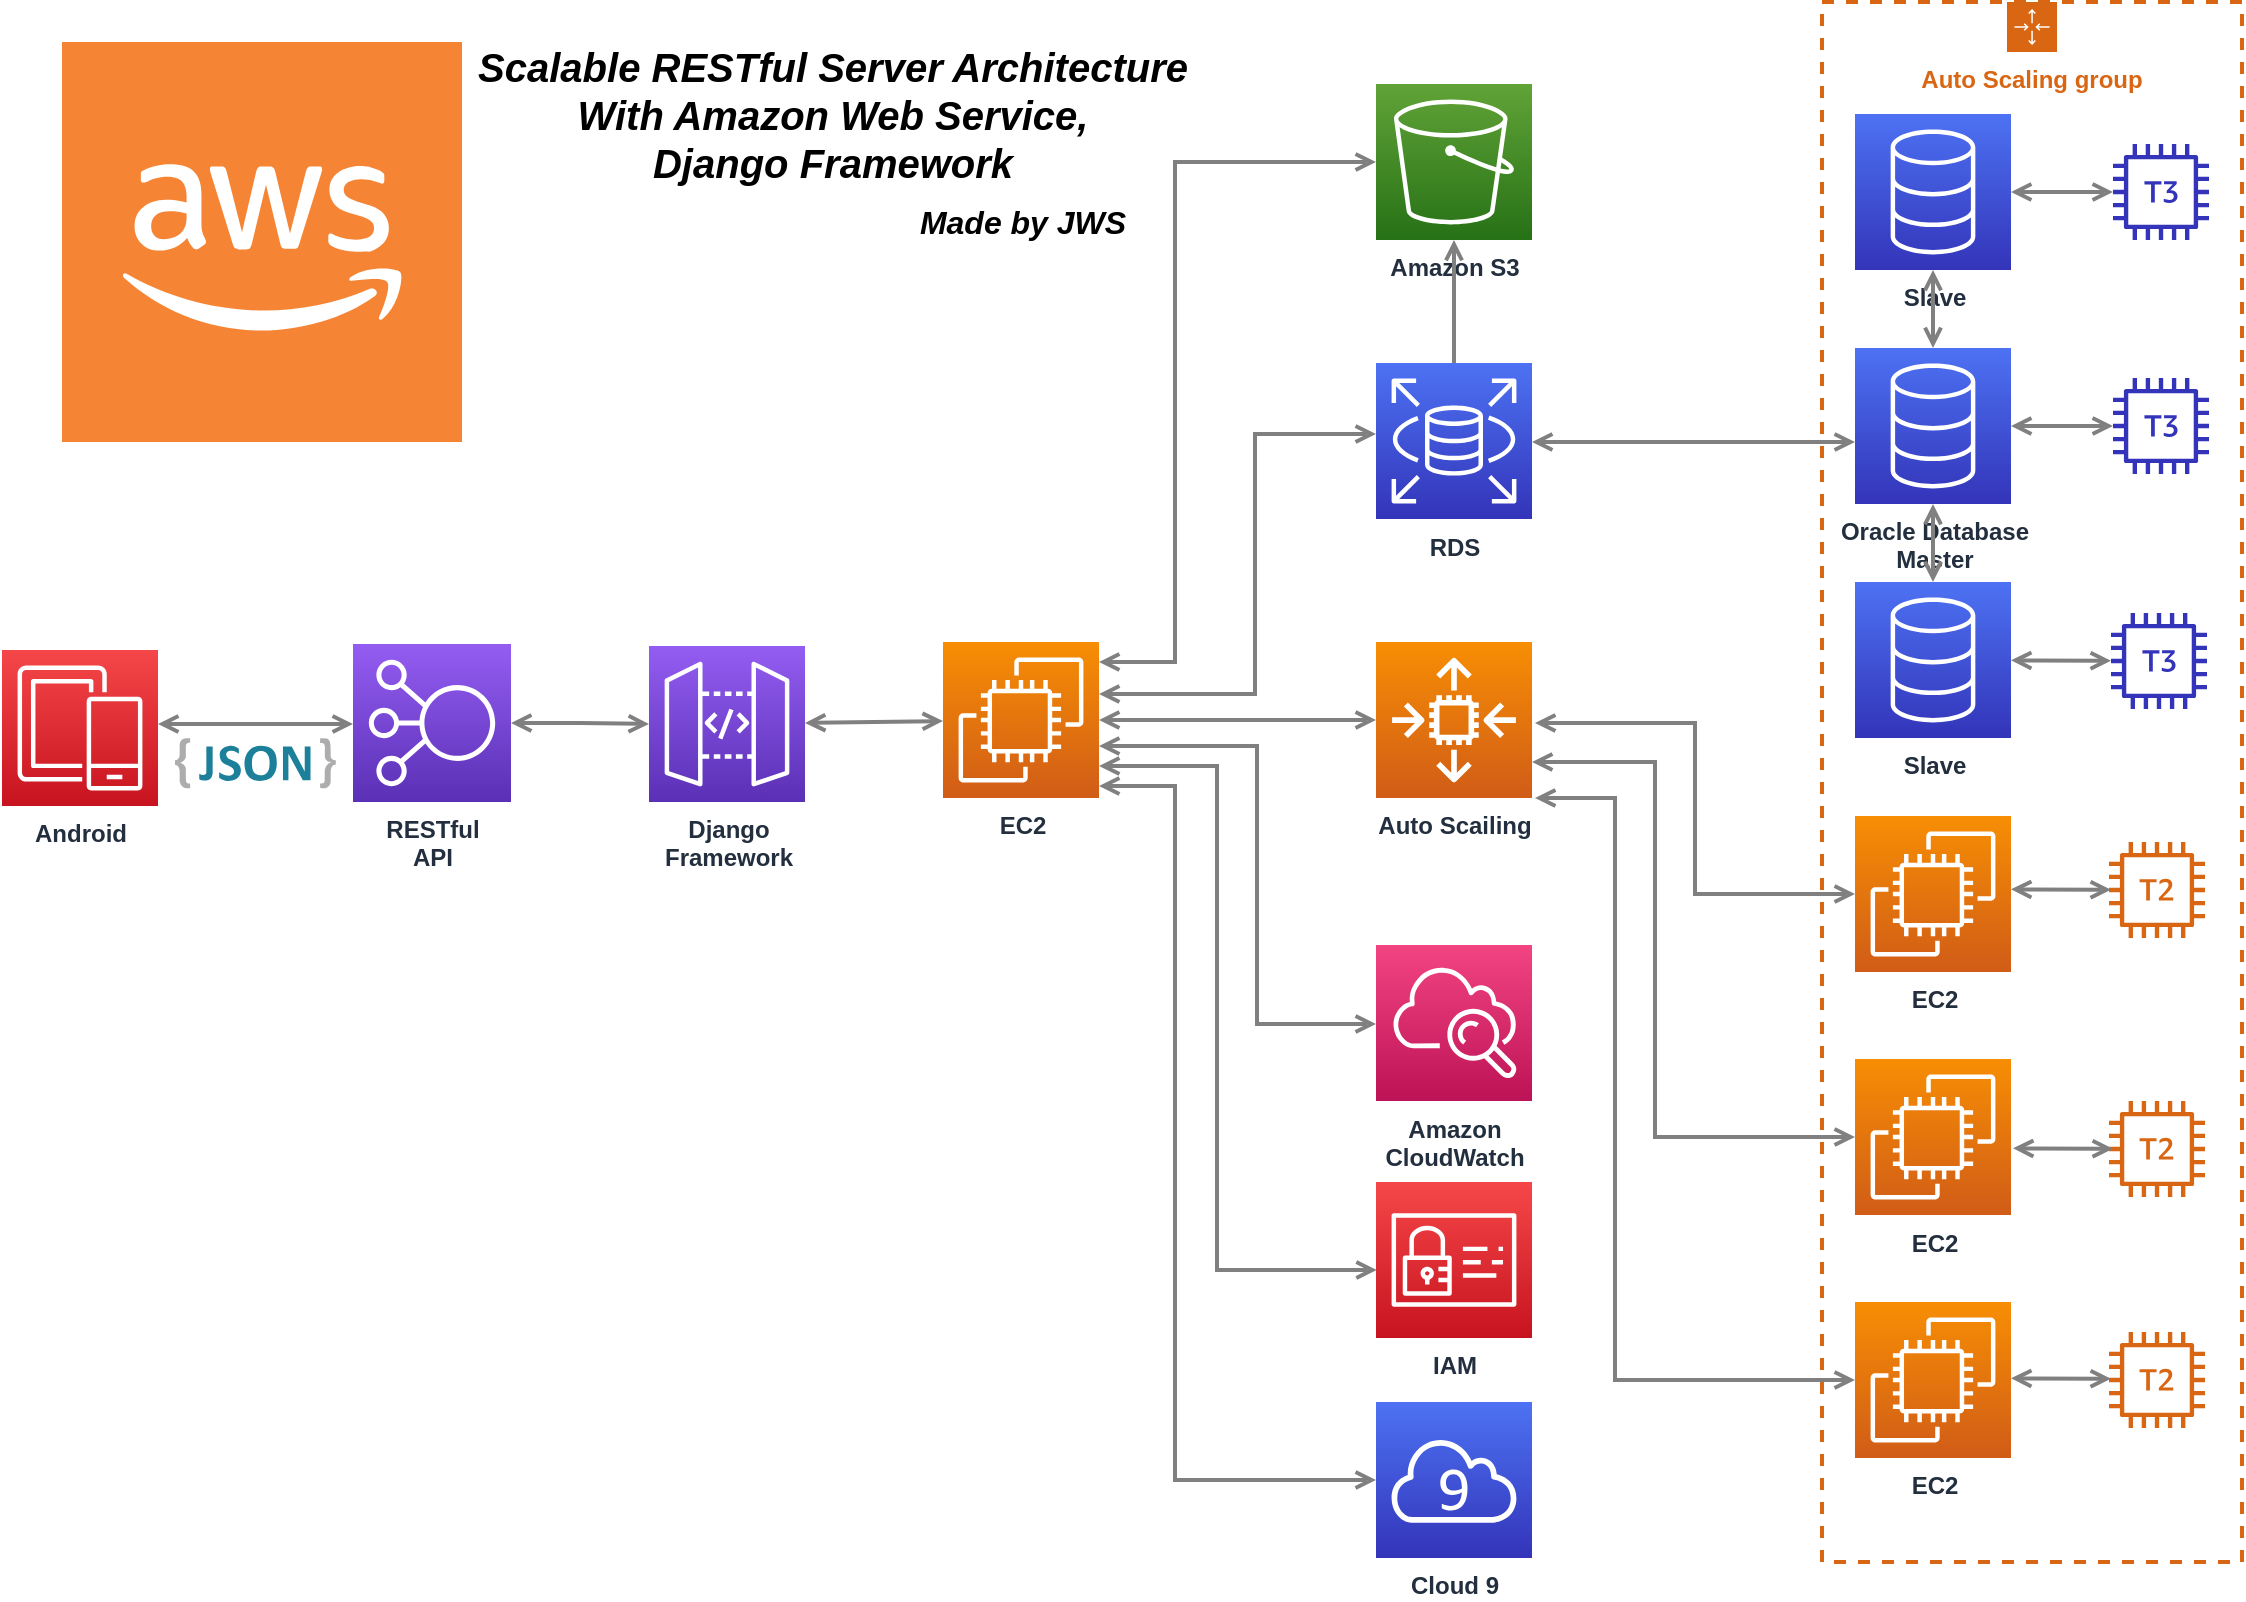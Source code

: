 <mxfile version="12.3.2" type="github" pages="1">
  <diagram id="Ht1M8jgEwFfnCIfOTk4-" name="Page-1">
    <mxGraphModel dx="1209" dy="650" grid="1" gridSize="10" guides="1" tooltips="1" connect="1" arrows="1" fold="1" page="1" pageScale="1" pageWidth="1169" pageHeight="827" math="0" shadow="0">
      <root>
        <mxCell id="0"/>
        <mxCell id="1" parent="0"/>
        <mxCell id="UEzPUAAOIrF-is8g5C7q-131" style="edgeStyle=orthogonalEdgeStyle;rounded=0;orthogonalLoop=1;jettySize=auto;html=1;startArrow=open;startFill=0;endArrow=open;endFill=0;strokeWidth=2;strokeColor=#808080;" parent="1" edge="1">
          <mxGeometry relative="1" as="geometry">
            <Array as="points">
              <mxPoint x="636.5" y="366"/>
              <mxPoint x="636.5" y="236"/>
            </Array>
            <mxPoint x="558.5" y="366" as="sourcePoint"/>
            <mxPoint x="697.0" y="236" as="targetPoint"/>
          </mxGeometry>
        </mxCell>
        <mxCell id="UEzPUAAOIrF-is8g5C7q-132" style="edgeStyle=orthogonalEdgeStyle;rounded=0;orthogonalLoop=1;jettySize=auto;html=1;startArrow=open;startFill=0;endArrow=open;endFill=0;strokeWidth=2;strokeColor=#808080;" parent="1" source="02hSYp207ZbuOktpREeJ-1" target="UEzPUAAOIrF-is8g5C7q-116" edge="1">
          <mxGeometry relative="1" as="geometry">
            <Array as="points">
              <mxPoint x="596.5" y="350"/>
              <mxPoint x="596.5" y="100"/>
            </Array>
            <mxPoint x="555" y="372" as="sourcePoint"/>
            <mxPoint x="696.5" y="100" as="targetPoint"/>
          </mxGeometry>
        </mxCell>
        <mxCell id="UEzPUAAOIrF-is8g5C7q-133" style="rounded=0;orthogonalLoop=1;jettySize=auto;html=1;startArrow=open;startFill=0;endArrow=open;endFill=0;strokeWidth=2;strokeColor=#808080;" parent="1" source="02hSYp207ZbuOktpREeJ-1" target="02hSYp207ZbuOktpREeJ-8" edge="1">
          <mxGeometry relative="1" as="geometry">
            <mxPoint x="555" y="382" as="sourcePoint"/>
            <mxPoint x="697.0" y="416" as="targetPoint"/>
          </mxGeometry>
        </mxCell>
        <mxCell id="UEzPUAAOIrF-is8g5C7q-134" style="edgeStyle=orthogonalEdgeStyle;rounded=0;orthogonalLoop=1;jettySize=auto;html=1;startArrow=open;startFill=0;endArrow=open;endFill=0;strokeWidth=2;strokeColor=#808080;" parent="1" source="02hSYp207ZbuOktpREeJ-1" target="UEzPUAAOIrF-is8g5C7q-121" edge="1">
          <mxGeometry relative="1" as="geometry">
            <Array as="points">
              <mxPoint x="637.5" y="392"/>
              <mxPoint x="637.5" y="531"/>
            </Array>
            <mxPoint x="555" y="392" as="sourcePoint"/>
          </mxGeometry>
        </mxCell>
        <mxCell id="UEzPUAAOIrF-is8g5C7q-135" style="edgeStyle=orthogonalEdgeStyle;rounded=0;orthogonalLoop=1;jettySize=auto;html=1;startArrow=open;startFill=0;endArrow=open;endFill=0;strokeWidth=2;strokeColor=#808080;" parent="1" source="02hSYp207ZbuOktpREeJ-1" edge="1">
          <mxGeometry relative="1" as="geometry">
            <Array as="points">
              <mxPoint x="617.5" y="402"/>
              <mxPoint x="617.5" y="654"/>
            </Array>
            <mxPoint x="555" y="402" as="sourcePoint"/>
            <mxPoint x="697.383" y="654" as="targetPoint"/>
          </mxGeometry>
        </mxCell>
        <mxCell id="UEzPUAAOIrF-is8g5C7q-136" style="edgeStyle=orthogonalEdgeStyle;rounded=0;orthogonalLoop=1;jettySize=auto;html=1;startArrow=open;startFill=0;endArrow=open;endFill=0;strokeWidth=2;strokeColor=#808080;" parent="1" source="02hSYp207ZbuOktpREeJ-1" target="02hSYp207ZbuOktpREeJ-11" edge="1">
          <mxGeometry relative="1" as="geometry">
            <Array as="points">
              <mxPoint x="596.5" y="412"/>
              <mxPoint x="596.5" y="759"/>
            </Array>
            <mxPoint x="555" y="412" as="sourcePoint"/>
            <mxPoint x="697.0" y="730" as="targetPoint"/>
          </mxGeometry>
        </mxCell>
        <mxCell id="UEzPUAAOIrF-is8g5C7q-116" value="&lt;b&gt;Amazon S3&lt;/b&gt;" style="outlineConnect=0;fontColor=#232F3E;gradientColor=#60A337;gradientDirection=north;fillColor=#277116;strokeColor=#ffffff;dashed=0;verticalLabelPosition=bottom;verticalAlign=top;align=center;html=1;fontSize=12;fontStyle=0;aspect=fixed;shape=mxgraph.aws4.resourceIcon;resIcon=mxgraph.aws4.s3;labelBackgroundColor=#ffffff;" parent="1" vertex="1">
          <mxGeometry x="697.0" y="61" width="78" height="78" as="geometry"/>
        </mxCell>
        <mxCell id="UEzPUAAOIrF-is8g5C7q-121" value="Amazon&lt;br&gt;CloudWatch&lt;br&gt;" style="outlineConnect=0;fontColor=#232F3E;gradientColor=#F34482;gradientDirection=north;fillColor=#BC1356;strokeColor=#ffffff;dashed=0;verticalLabelPosition=bottom;verticalAlign=top;align=center;html=1;fontSize=12;fontStyle=1;aspect=fixed;shape=mxgraph.aws4.resourceIcon;resIcon=mxgraph.aws4.cloudwatch;labelBackgroundColor=#ffffff;" parent="1" vertex="1">
          <mxGeometry x="697.0" y="491.5" width="78" height="78" as="geometry"/>
        </mxCell>
        <mxCell id="02hSYp207ZbuOktpREeJ-1" value="EC2" style="outlineConnect=0;fontColor=#232F3E;gradientColor=#F78E04;gradientDirection=north;fillColor=#D05C17;strokeColor=#ffffff;dashed=0;verticalLabelPosition=bottom;verticalAlign=top;align=center;html=1;fontSize=12;fontStyle=1;aspect=fixed;shape=mxgraph.aws4.resourceIcon;resIcon=mxgraph.aws4.ec2;" parent="1" vertex="1">
          <mxGeometry x="480.5" y="340" width="78" height="78" as="geometry"/>
        </mxCell>
        <mxCell id="02hSYp207ZbuOktpREeJ-2" value="&lt;b&gt;RDS&lt;/b&gt;" style="outlineConnect=0;fontColor=#232F3E;gradientColor=#4D72F3;gradientDirection=north;fillColor=#3334B9;strokeColor=#ffffff;dashed=0;verticalLabelPosition=bottom;verticalAlign=top;align=center;html=1;fontSize=12;fontStyle=0;aspect=fixed;shape=mxgraph.aws4.resourceIcon;resIcon=mxgraph.aws4.rds;" parent="1" vertex="1">
          <mxGeometry x="697" y="200.5" width="78" height="78" as="geometry"/>
        </mxCell>
        <mxCell id="02hSYp207ZbuOktpREeJ-3" value="Slave" style="outlineConnect=0;fontColor=#232F3E;gradientColor=#4D72F3;gradientDirection=north;fillColor=#3334B9;strokeColor=#ffffff;dashed=0;verticalLabelPosition=bottom;verticalAlign=top;align=center;html=1;fontSize=12;fontStyle=1;aspect=fixed;shape=mxgraph.aws4.resourceIcon;resIcon=mxgraph.aws4.database;" parent="1" vertex="1">
          <mxGeometry x="936.5" y="310" width="78" height="78" as="geometry"/>
        </mxCell>
        <mxCell id="02hSYp207ZbuOktpREeJ-4" value="Oracle Database&lt;br&gt;Master" style="outlineConnect=0;fontColor=#232F3E;gradientColor=#4D72F3;gradientDirection=north;fillColor=#3334B9;strokeColor=#ffffff;dashed=0;verticalLabelPosition=bottom;verticalAlign=top;align=center;html=1;fontSize=12;fontStyle=1;aspect=fixed;shape=mxgraph.aws4.resourceIcon;resIcon=mxgraph.aws4.database;" parent="1" vertex="1">
          <mxGeometry x="936.5" y="193" width="78" height="78" as="geometry"/>
        </mxCell>
        <mxCell id="02hSYp207ZbuOktpREeJ-5" value="Slave" style="outlineConnect=0;fontColor=#232F3E;gradientColor=#4D72F3;gradientDirection=north;fillColor=#3334B9;strokeColor=#ffffff;dashed=0;verticalLabelPosition=bottom;verticalAlign=top;align=center;html=1;fontSize=12;fontStyle=1;aspect=fixed;shape=mxgraph.aws4.resourceIcon;resIcon=mxgraph.aws4.database;" parent="1" vertex="1">
          <mxGeometry x="936.5" y="76" width="78" height="78" as="geometry"/>
        </mxCell>
        <mxCell id="02hSYp207ZbuOktpREeJ-8" value="Auto Scailing" style="outlineConnect=0;fontColor=#232F3E;gradientColor=#F78E04;gradientDirection=north;fillColor=#D05C17;strokeColor=#ffffff;dashed=0;verticalLabelPosition=bottom;verticalAlign=top;align=center;html=1;fontSize=12;fontStyle=1;aspect=fixed;shape=mxgraph.aws4.resourceIcon;resIcon=mxgraph.aws4.auto_scaling2;" parent="1" vertex="1">
          <mxGeometry x="697" y="340" width="78" height="78" as="geometry"/>
        </mxCell>
        <mxCell id="02hSYp207ZbuOktpREeJ-9" value="" style="outlineConnect=0;fontColor=#232F3E;gradientColor=none;fillColor=#D86613;strokeColor=none;dashed=0;verticalLabelPosition=bottom;verticalAlign=top;align=center;html=1;fontSize=12;fontStyle=0;aspect=fixed;pointerEvents=1;shape=mxgraph.aws4.t2_instance;" parent="1" vertex="1">
          <mxGeometry x="1063.5" y="440" width="48" height="48" as="geometry"/>
        </mxCell>
        <mxCell id="02hSYp207ZbuOktpREeJ-11" value="Cloud 9" style="outlineConnect=0;fontColor=#232F3E;gradientColor=#4D72F3;gradientDirection=north;fillColor=#3334B9;strokeColor=#ffffff;dashed=0;verticalLabelPosition=bottom;verticalAlign=top;align=center;html=1;fontSize=12;fontStyle=1;aspect=fixed;shape=mxgraph.aws4.resourceIcon;resIcon=mxgraph.aws4.cloud9;" parent="1" vertex="1">
          <mxGeometry x="697" y="720" width="78" height="78" as="geometry"/>
        </mxCell>
        <mxCell id="02hSYp207ZbuOktpREeJ-17" value="Android" style="outlineConnect=0;fontColor=#232F3E;gradientColor=#F54749;gradientDirection=north;fillColor=#C7131F;strokeColor=#ffffff;dashed=0;verticalLabelPosition=bottom;verticalAlign=top;align=center;html=1;fontSize=12;fontStyle=1;aspect=fixed;shape=mxgraph.aws4.resourceIcon;resIcon=mxgraph.aws4.mobile;" parent="1" vertex="1">
          <mxGeometry x="10" y="344" width="78" height="78" as="geometry"/>
        </mxCell>
        <mxCell id="02hSYp207ZbuOktpREeJ-18" value="IAM" style="outlineConnect=0;fontColor=#232F3E;gradientColor=#F54749;gradientDirection=north;fillColor=#C7131F;strokeColor=#ffffff;dashed=0;verticalLabelPosition=bottom;verticalAlign=top;align=center;html=1;fontSize=12;fontStyle=1;aspect=fixed;shape=mxgraph.aws4.resourceIcon;resIcon=mxgraph.aws4.identity_and_access_management;" parent="1" vertex="1">
          <mxGeometry x="697" y="610" width="78" height="78" as="geometry"/>
        </mxCell>
        <mxCell id="02hSYp207ZbuOktpREeJ-25" value="Django&lt;br&gt;Framework" style="outlineConnect=0;fontColor=#232F3E;gradientColor=#945DF2;gradientDirection=north;fillColor=#5A30B5;strokeColor=#ffffff;dashed=0;verticalLabelPosition=bottom;verticalAlign=top;align=center;html=1;fontSize=12;fontStyle=1;aspect=fixed;shape=mxgraph.aws4.resourceIcon;resIcon=mxgraph.aws4.api_gateway;" parent="1" vertex="1">
          <mxGeometry x="333.5" y="342" width="78" height="78" as="geometry"/>
        </mxCell>
        <mxCell id="02hSYp207ZbuOktpREeJ-27" value="" style="outlineConnect=0;fontColor=#232F3E;gradientColor=none;fillColor=#3334B9;strokeColor=none;dashed=0;verticalLabelPosition=bottom;verticalAlign=top;align=center;html=1;fontSize=12;fontStyle=0;aspect=fixed;pointerEvents=1;shape=mxgraph.aws4.t3_instance;" parent="1" vertex="1">
          <mxGeometry x="1064.5" y="325.5" width="48" height="48" as="geometry"/>
        </mxCell>
        <mxCell id="4u2JqEsfzCHy2befoRDk-4" value="" style="outlineConnect=0;fontColor=#232F3E;gradientColor=none;fillColor=#3334B9;strokeColor=none;dashed=0;verticalLabelPosition=bottom;verticalAlign=top;align=center;html=1;fontSize=12;fontStyle=0;aspect=fixed;pointerEvents=1;shape=mxgraph.aws4.t3_instance;" parent="1" vertex="1">
          <mxGeometry x="1065.5" y="91" width="48" height="48" as="geometry"/>
        </mxCell>
        <mxCell id="02hSYp207ZbuOktpREeJ-32" value="" style="dashed=0;outlineConnect=0;html=1;align=center;labelPosition=center;verticalLabelPosition=bottom;verticalAlign=top;shape=mxgraph.weblogos.json_2;strokeColor=#3334B9;fillColor=#3334B9;" parent="1" vertex="1">
          <mxGeometry x="96.5" y="388" width="80.4" height="25.2" as="geometry"/>
        </mxCell>
        <mxCell id="4u2JqEsfzCHy2befoRDk-3" value="RESTful&lt;br&gt;API" style="outlineConnect=0;fontColor=#232F3E;gradientColor=#945DF2;gradientDirection=south;fillColor=#5A30B5;strokeColor=#ffffff;dashed=0;verticalLabelPosition=bottom;verticalAlign=top;align=center;html=1;fontSize=12;fontStyle=1;aspect=fixed;shape=mxgraph.aws4.resourceIcon;resIcon=mxgraph.aws4.elastic_load_balancing;direction=west;" parent="1" vertex="1">
          <mxGeometry x="185.5" y="341" width="79" height="79" as="geometry"/>
        </mxCell>
        <mxCell id="4u2JqEsfzCHy2befoRDk-6" value="" style="outlineConnect=0;fontColor=#232F3E;gradientColor=none;fillColor=#3334B9;strokeColor=none;dashed=0;verticalLabelPosition=bottom;verticalAlign=top;align=center;html=1;fontSize=12;fontStyle=0;aspect=fixed;pointerEvents=1;shape=mxgraph.aws4.t3_instance;" parent="1" vertex="1">
          <mxGeometry x="1065.5" y="208" width="48" height="48" as="geometry"/>
        </mxCell>
        <mxCell id="4u2JqEsfzCHy2befoRDk-8" style="edgeStyle=orthogonalEdgeStyle;rounded=0;orthogonalLoop=1;jettySize=auto;html=1;startArrow=open;startFill=0;endArrow=open;endFill=0;strokeWidth=2;strokeColor=#808080;" parent="1" source="02hSYp207ZbuOktpREeJ-17" target="4u2JqEsfzCHy2befoRDk-3" edge="1">
          <mxGeometry relative="1" as="geometry">
            <Array as="points">
              <mxPoint x="112.5" y="381"/>
            </Array>
            <mxPoint x="76.5" y="300" as="sourcePoint"/>
            <mxPoint x="136.5" y="300" as="targetPoint"/>
          </mxGeometry>
        </mxCell>
        <mxCell id="4u2JqEsfzCHy2befoRDk-11" style="edgeStyle=orthogonalEdgeStyle;rounded=0;orthogonalLoop=1;jettySize=auto;html=1;startArrow=open;startFill=0;endArrow=open;endFill=0;strokeWidth=2;strokeColor=#808080;" parent="1" source="4u2JqEsfzCHy2befoRDk-3" target="02hSYp207ZbuOktpREeJ-25" edge="1">
          <mxGeometry relative="1" as="geometry">
            <Array as="points"/>
            <mxPoint x="126.5" y="389" as="sourcePoint"/>
            <mxPoint x="195.5" y="389" as="targetPoint"/>
          </mxGeometry>
        </mxCell>
        <mxCell id="4u2JqEsfzCHy2befoRDk-15" style="rounded=0;orthogonalLoop=1;jettySize=auto;html=1;startArrow=open;startFill=0;endArrow=open;endFill=0;strokeWidth=2;strokeColor=#808080;" parent="1" source="02hSYp207ZbuOktpREeJ-25" target="02hSYp207ZbuOktpREeJ-1" edge="1">
          <mxGeometry relative="1" as="geometry">
            <mxPoint x="274.5" y="390.5" as="sourcePoint"/>
            <mxPoint x="343.5" y="390.5" as="targetPoint"/>
          </mxGeometry>
        </mxCell>
        <mxCell id="4u2JqEsfzCHy2befoRDk-18" style="rounded=0;orthogonalLoop=1;jettySize=auto;html=1;startArrow=open;startFill=0;endArrow=open;endFill=0;strokeWidth=2;strokeColor=#808080;edgeStyle=orthogonalEdgeStyle;elbow=vertical;" parent="1" target="02hSYp207ZbuOktpREeJ-4" edge="1">
          <mxGeometry relative="1" as="geometry">
            <mxPoint x="775" y="239.969" as="sourcePoint"/>
            <mxPoint x="844" y="239.031" as="targetPoint"/>
            <Array as="points">
              <mxPoint x="926.5" y="240"/>
              <mxPoint x="926.5" y="240"/>
            </Array>
          </mxGeometry>
        </mxCell>
        <mxCell id="4u2JqEsfzCHy2befoRDk-19" style="rounded=0;orthogonalLoop=1;jettySize=auto;html=1;startArrow=open;startFill=0;endArrow=open;endFill=0;strokeWidth=2;strokeColor=#808080;" parent="1" source="02hSYp207ZbuOktpREeJ-4" target="02hSYp207ZbuOktpREeJ-3" edge="1">
          <mxGeometry relative="1" as="geometry">
            <mxPoint x="892" y="242.469" as="sourcePoint"/>
            <mxPoint x="935.5" y="241.958" as="targetPoint"/>
          </mxGeometry>
        </mxCell>
        <mxCell id="4u2JqEsfzCHy2befoRDk-20" style="rounded=0;orthogonalLoop=1;jettySize=auto;html=1;startArrow=open;startFill=0;endArrow=open;endFill=0;strokeWidth=2;strokeColor=#808080;" parent="1" source="02hSYp207ZbuOktpREeJ-4" target="02hSYp207ZbuOktpREeJ-5" edge="1">
          <mxGeometry relative="1" as="geometry">
            <mxPoint x="794" y="252.469" as="sourcePoint"/>
            <mxPoint x="837.5" y="251.958" as="targetPoint"/>
          </mxGeometry>
        </mxCell>
        <mxCell id="4u2JqEsfzCHy2befoRDk-21" style="rounded=0;orthogonalLoop=1;jettySize=auto;html=1;startArrow=open;startFill=0;endArrow=open;endFill=0;strokeWidth=2;strokeColor=#808080;" parent="1" source="02hSYp207ZbuOktpREeJ-4" target="4u2JqEsfzCHy2befoRDk-6" edge="1">
          <mxGeometry relative="1" as="geometry">
            <mxPoint x="905.5" y="215.72" as="sourcePoint"/>
            <mxPoint x="945.5" y="189.28" as="targetPoint"/>
          </mxGeometry>
        </mxCell>
        <mxCell id="4u2JqEsfzCHy2befoRDk-22" style="rounded=0;orthogonalLoop=1;jettySize=auto;html=1;startArrow=open;startFill=0;endArrow=open;endFill=0;strokeWidth=2;strokeColor=#808080;fontStyle=1" parent="1" source="02hSYp207ZbuOktpREeJ-5" target="4u2JqEsfzCHy2befoRDk-4" edge="1">
          <mxGeometry relative="1" as="geometry">
            <mxPoint x="915.5" y="225.72" as="sourcePoint"/>
            <mxPoint x="955.5" y="199.28" as="targetPoint"/>
          </mxGeometry>
        </mxCell>
        <mxCell id="4u2JqEsfzCHy2befoRDk-23" style="rounded=0;orthogonalLoop=1;jettySize=auto;html=1;startArrow=open;startFill=0;endArrow=open;endFill=0;strokeWidth=2;strokeColor=#808080;" parent="1" source="02hSYp207ZbuOktpREeJ-3" target="02hSYp207ZbuOktpREeJ-27" edge="1">
          <mxGeometry relative="1" as="geometry">
            <mxPoint x="925.5" y="235.72" as="sourcePoint"/>
            <mxPoint x="965.5" y="209.28" as="targetPoint"/>
          </mxGeometry>
        </mxCell>
        <mxCell id="4u2JqEsfzCHy2befoRDk-30" style="rounded=0;orthogonalLoop=1;jettySize=auto;html=1;startArrow=open;startFill=0;endArrow=open;endFill=0;strokeWidth=2;strokeColor=#808080;edgeStyle=elbowEdgeStyle;" parent="1" target="4u2JqEsfzCHy2befoRDk-32" edge="1">
          <mxGeometry relative="1" as="geometry">
            <mxPoint x="776.5" y="380.5" as="sourcePoint"/>
            <mxPoint x="926.5" y="520" as="targetPoint"/>
          </mxGeometry>
        </mxCell>
        <mxCell id="4u2JqEsfzCHy2befoRDk-32" value="EC2" style="outlineConnect=0;fontColor=#232F3E;gradientColor=#F78E04;gradientDirection=north;fillColor=#D05C17;strokeColor=#ffffff;dashed=0;verticalLabelPosition=bottom;verticalAlign=top;align=center;html=1;fontSize=12;fontStyle=1;aspect=fixed;shape=mxgraph.aws4.resourceIcon;resIcon=mxgraph.aws4.ec2;" parent="1" vertex="1">
          <mxGeometry x="936.5" y="427" width="78" height="78" as="geometry"/>
        </mxCell>
        <mxCell id="4u2JqEsfzCHy2befoRDk-33" value="EC2" style="outlineConnect=0;fontColor=#232F3E;gradientColor=#F78E04;gradientDirection=north;fillColor=#D05C17;strokeColor=#ffffff;dashed=0;verticalLabelPosition=bottom;verticalAlign=top;align=center;html=1;fontSize=12;fontStyle=1;aspect=fixed;shape=mxgraph.aws4.resourceIcon;resIcon=mxgraph.aws4.ec2;" parent="1" vertex="1">
          <mxGeometry x="936.5" y="548.5" width="78" height="78" as="geometry"/>
        </mxCell>
        <mxCell id="4u2JqEsfzCHy2befoRDk-34" value="EC2" style="outlineConnect=0;fontColor=#232F3E;gradientColor=#F78E04;gradientDirection=north;fillColor=#D05C17;strokeColor=#ffffff;dashed=0;verticalLabelPosition=bottom;verticalAlign=top;align=center;html=1;fontSize=12;fontStyle=1;aspect=fixed;shape=mxgraph.aws4.resourceIcon;resIcon=mxgraph.aws4.ec2;" parent="1" vertex="1">
          <mxGeometry x="936.5" y="670" width="78" height="78" as="geometry"/>
        </mxCell>
        <mxCell id="4u2JqEsfzCHy2befoRDk-35" value="" style="outlineConnect=0;fontColor=#232F3E;gradientColor=none;fillColor=#D86613;strokeColor=none;dashed=0;verticalLabelPosition=bottom;verticalAlign=top;align=center;html=1;fontSize=12;fontStyle=0;aspect=fixed;pointerEvents=1;shape=mxgraph.aws4.t2_instance;" parent="1" vertex="1">
          <mxGeometry x="1063.5" y="569.5" width="48" height="48" as="geometry"/>
        </mxCell>
        <mxCell id="4u2JqEsfzCHy2befoRDk-36" value="" style="outlineConnect=0;fontColor=#232F3E;gradientColor=none;fillColor=#D86613;strokeColor=none;dashed=0;verticalLabelPosition=bottom;verticalAlign=top;align=center;html=1;fontSize=12;fontStyle=0;aspect=fixed;pointerEvents=1;shape=mxgraph.aws4.t2_instance;" parent="1" vertex="1">
          <mxGeometry x="1063.5" y="685" width="48" height="48" as="geometry"/>
        </mxCell>
        <mxCell id="4u2JqEsfzCHy2befoRDk-37" style="rounded=0;orthogonalLoop=1;jettySize=auto;html=1;startArrow=open;startFill=0;endArrow=open;endFill=0;strokeWidth=2;strokeColor=#808080;exitX=1;exitY=0.769;exitDx=0;exitDy=0;exitPerimeter=0;edgeStyle=elbowEdgeStyle;" parent="1" source="02hSYp207ZbuOktpREeJ-8" target="4u2JqEsfzCHy2befoRDk-33" edge="1">
          <mxGeometry relative="1" as="geometry">
            <mxPoint x="786.5" y="390.5" as="sourcePoint"/>
            <mxPoint x="946.5" y="459.244" as="targetPoint"/>
            <Array as="points">
              <mxPoint x="836.5" y="510"/>
            </Array>
          </mxGeometry>
        </mxCell>
        <mxCell id="4u2JqEsfzCHy2befoRDk-38" style="rounded=0;orthogonalLoop=1;jettySize=auto;html=1;startArrow=open;startFill=0;endArrow=open;endFill=0;strokeWidth=2;strokeColor=#808080;edgeStyle=elbowEdgeStyle;" parent="1" target="4u2JqEsfzCHy2befoRDk-34" edge="1">
          <mxGeometry relative="1" as="geometry">
            <mxPoint x="776.5" y="418" as="sourcePoint"/>
            <mxPoint x="956.5" y="469.244" as="targetPoint"/>
            <Array as="points">
              <mxPoint x="816.5" y="580"/>
            </Array>
          </mxGeometry>
        </mxCell>
        <mxCell id="4u2JqEsfzCHy2befoRDk-40" style="rounded=0;orthogonalLoop=1;jettySize=auto;html=1;startArrow=open;startFill=0;endArrow=open;endFill=0;strokeWidth=2;strokeColor=#808080;" parent="1" edge="1">
          <mxGeometry relative="1" as="geometry">
            <mxPoint x="1014.5" y="463.673" as="sourcePoint"/>
            <mxPoint x="1064.5" y="463.894" as="targetPoint"/>
          </mxGeometry>
        </mxCell>
        <mxCell id="4u2JqEsfzCHy2befoRDk-41" style="rounded=0;orthogonalLoop=1;jettySize=auto;html=1;startArrow=open;startFill=0;endArrow=open;endFill=0;strokeWidth=2;strokeColor=#808080;" parent="1" edge="1">
          <mxGeometry relative="1" as="geometry">
            <mxPoint x="1015.5" y="593.173" as="sourcePoint"/>
            <mxPoint x="1065.5" y="593.394" as="targetPoint"/>
          </mxGeometry>
        </mxCell>
        <mxCell id="4u2JqEsfzCHy2befoRDk-42" style="rounded=0;orthogonalLoop=1;jettySize=auto;html=1;startArrow=open;startFill=0;endArrow=open;endFill=0;strokeWidth=2;strokeColor=#808080;" parent="1" edge="1">
          <mxGeometry relative="1" as="geometry">
            <mxPoint x="1014.5" y="708.173" as="sourcePoint"/>
            <mxPoint x="1064.5" y="708.394" as="targetPoint"/>
          </mxGeometry>
        </mxCell>
        <mxCell id="4u2JqEsfzCHy2befoRDk-43" style="rounded=0;orthogonalLoop=1;jettySize=auto;html=1;startArrow=none;startFill=0;endArrow=open;endFill=0;strokeWidth=2;strokeColor=#808080;" parent="1" source="02hSYp207ZbuOktpREeJ-2" target="UEzPUAAOIrF-is8g5C7q-116" edge="1">
          <mxGeometry relative="1" as="geometry">
            <mxPoint x="516.5" y="242" as="sourcePoint"/>
            <mxPoint x="567.5" y="242" as="targetPoint"/>
          </mxGeometry>
        </mxCell>
        <mxCell id="SnY5fto8O481bCajrwKU-1" value="" style="outlineConnect=0;dashed=0;verticalLabelPosition=bottom;verticalAlign=top;align=center;html=1;shape=mxgraph.aws3.cloud_2;fillColor=#F58534;gradientColor=none;" parent="1" vertex="1">
          <mxGeometry x="40" y="40" width="200" height="200" as="geometry"/>
        </mxCell>
        <mxCell id="SnY5fto8O481bCajrwKU-5" value="&lt;b&gt;Auto Scaling group&lt;/b&gt;" style="points=[[0,0],[0.25,0],[0.5,0],[0.75,0],[1,0],[1,0.25],[1,0.5],[1,0.75],[1,1],[0.75,1],[0.5,1],[0.25,1],[0,1],[0,0.75],[0,0.5],[0,0.25]];outlineConnect=0;gradientColor=none;html=1;whiteSpace=wrap;fontSize=12;fontStyle=0;shape=mxgraph.aws4.groupCenter;grIcon=mxgraph.aws4.group_auto_scaling_group;grStroke=1;strokeColor=#D86613;fillColor=none;verticalAlign=top;align=center;fontColor=#D86613;dashed=1;spacingTop=25;strokeWidth=2;" parent="1" vertex="1">
          <mxGeometry x="920" y="20" width="210" height="780" as="geometry"/>
        </mxCell>
        <mxCell id="SnY5fto8O481bCajrwKU-7" value="&lt;font style=&quot;font-size: 20px&quot;&gt;Scalable RESTful Server Architecture&lt;br&gt;With Amazon Web Service,&lt;br&gt;Django Framework&lt;/font&gt;" style="text;html=1;align=center;verticalAlign=middle;resizable=0;points=[];;autosize=1;fontStyle=3" parent="1" vertex="1">
          <mxGeometry x="240" y="46" width="370" height="60" as="geometry"/>
        </mxCell>
        <mxCell id="SnY5fto8O481bCajrwKU-8" value="Made by JWS" style="text;html=1;align=center;verticalAlign=middle;resizable=0;points=[];;autosize=1;fontStyle=3;fontSize=16;" parent="1" vertex="1">
          <mxGeometry x="459.5" y="120" width="120" height="20" as="geometry"/>
        </mxCell>
      </root>
    </mxGraphModel>
  </diagram>
</mxfile>

